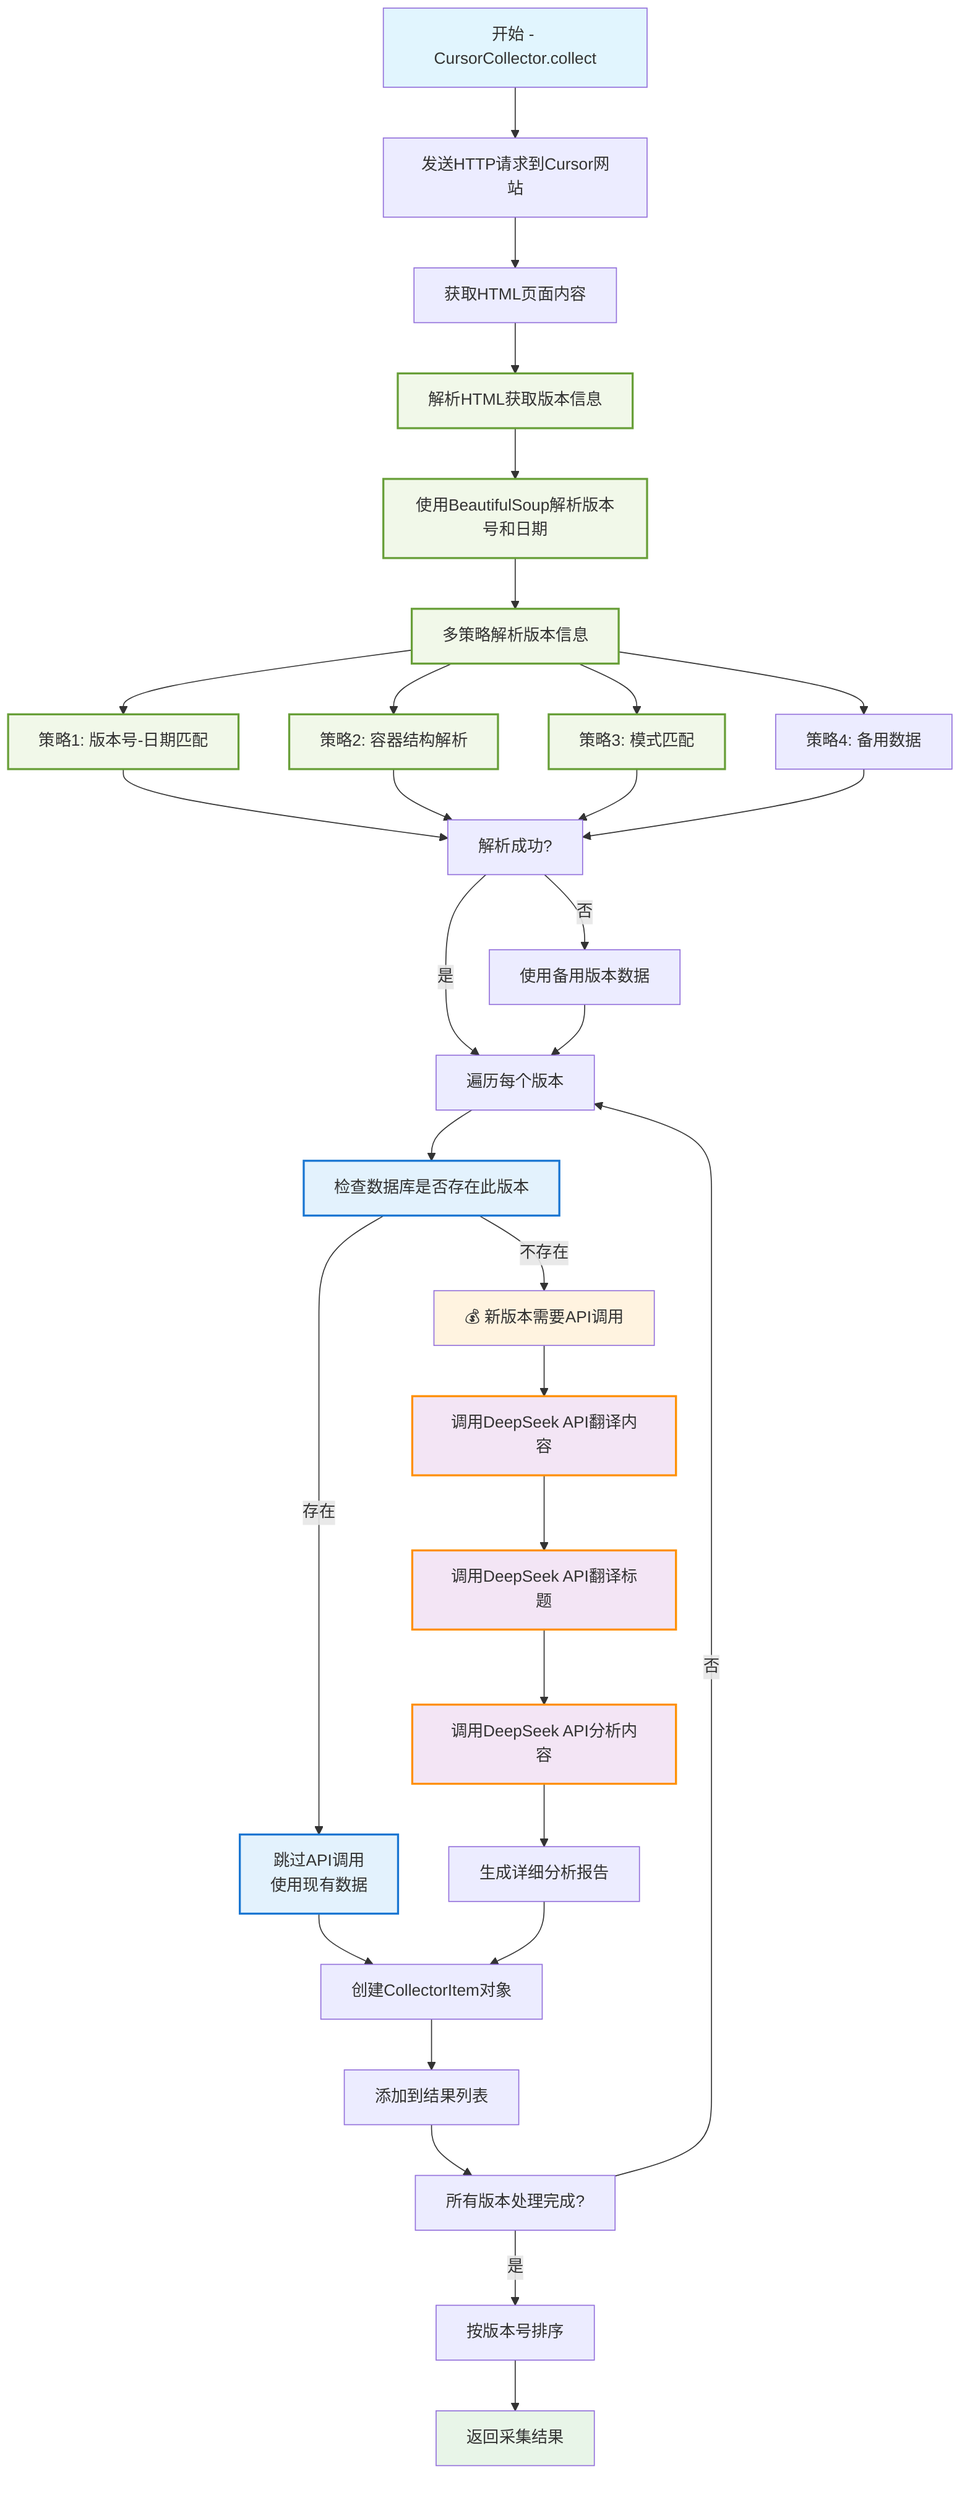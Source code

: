 graph TD
    A[开始 - CursorCollector.collect] --> B[发送HTTP请求到Cursor网站]
    B --> C[获取HTML页面内容]
    C --> D[解析HTML获取版本信息]
    D --> E[使用BeautifulSoup解析版本号和日期]
    E --> F[多策略解析版本信息]
    
    F --> G[策略1: 版本号-日期匹配]
    F --> H[策略2: 容器结构解析]
    F --> I[策略3: 模式匹配]
    F --> J[策略4: 备用数据]
    
    G --> K[解析成功?]
    H --> K
    I --> K
    J --> K
    
    K -->|是| L[遍历每个版本]
    K -->|否| M[使用备用版本数据]
    M --> L
    
    L --> N[检查数据库是否存在此版本]
    N -->|存在| O[跳过API调用<br/>使用现有数据]
    N -->|不存在| P[💰 新版本需要API调用]
    
    O --> Q[创建CollectorItem对象]
    P --> R[调用DeepSeek API翻译内容]
    R --> S[调用DeepSeek API翻译标题]
    S --> T[调用DeepSeek API分析内容]
    T --> U[生成详细分析报告]
    U --> Q
    
    Q --> V[添加到结果列表]
    V --> W[所有版本处理完成?]
    W -->|否| L
    W -->|是| X[按版本号排序]
    X --> Y[返回采集结果]
    
    style A fill:#e1f5fe
    style P fill:#fff3e0
    style R fill:#f3e5f5
    style S fill:#f3e5f5
    style T fill:#f3e5f5
    style Y fill:#e8f5e8
    
    classDef apiCall fill:#ffecb3,stroke:#ff8f00,stroke-width:2px
    classDef database fill:#e3f2fd,stroke:#1976d2,stroke-width:2px
    classDef parsing fill:#f1f8e9,stroke:#689f38,stroke-width:2px
    
    class R,S,T apiCall
    class N,O database
    class D,E,F,G,H,I parsing